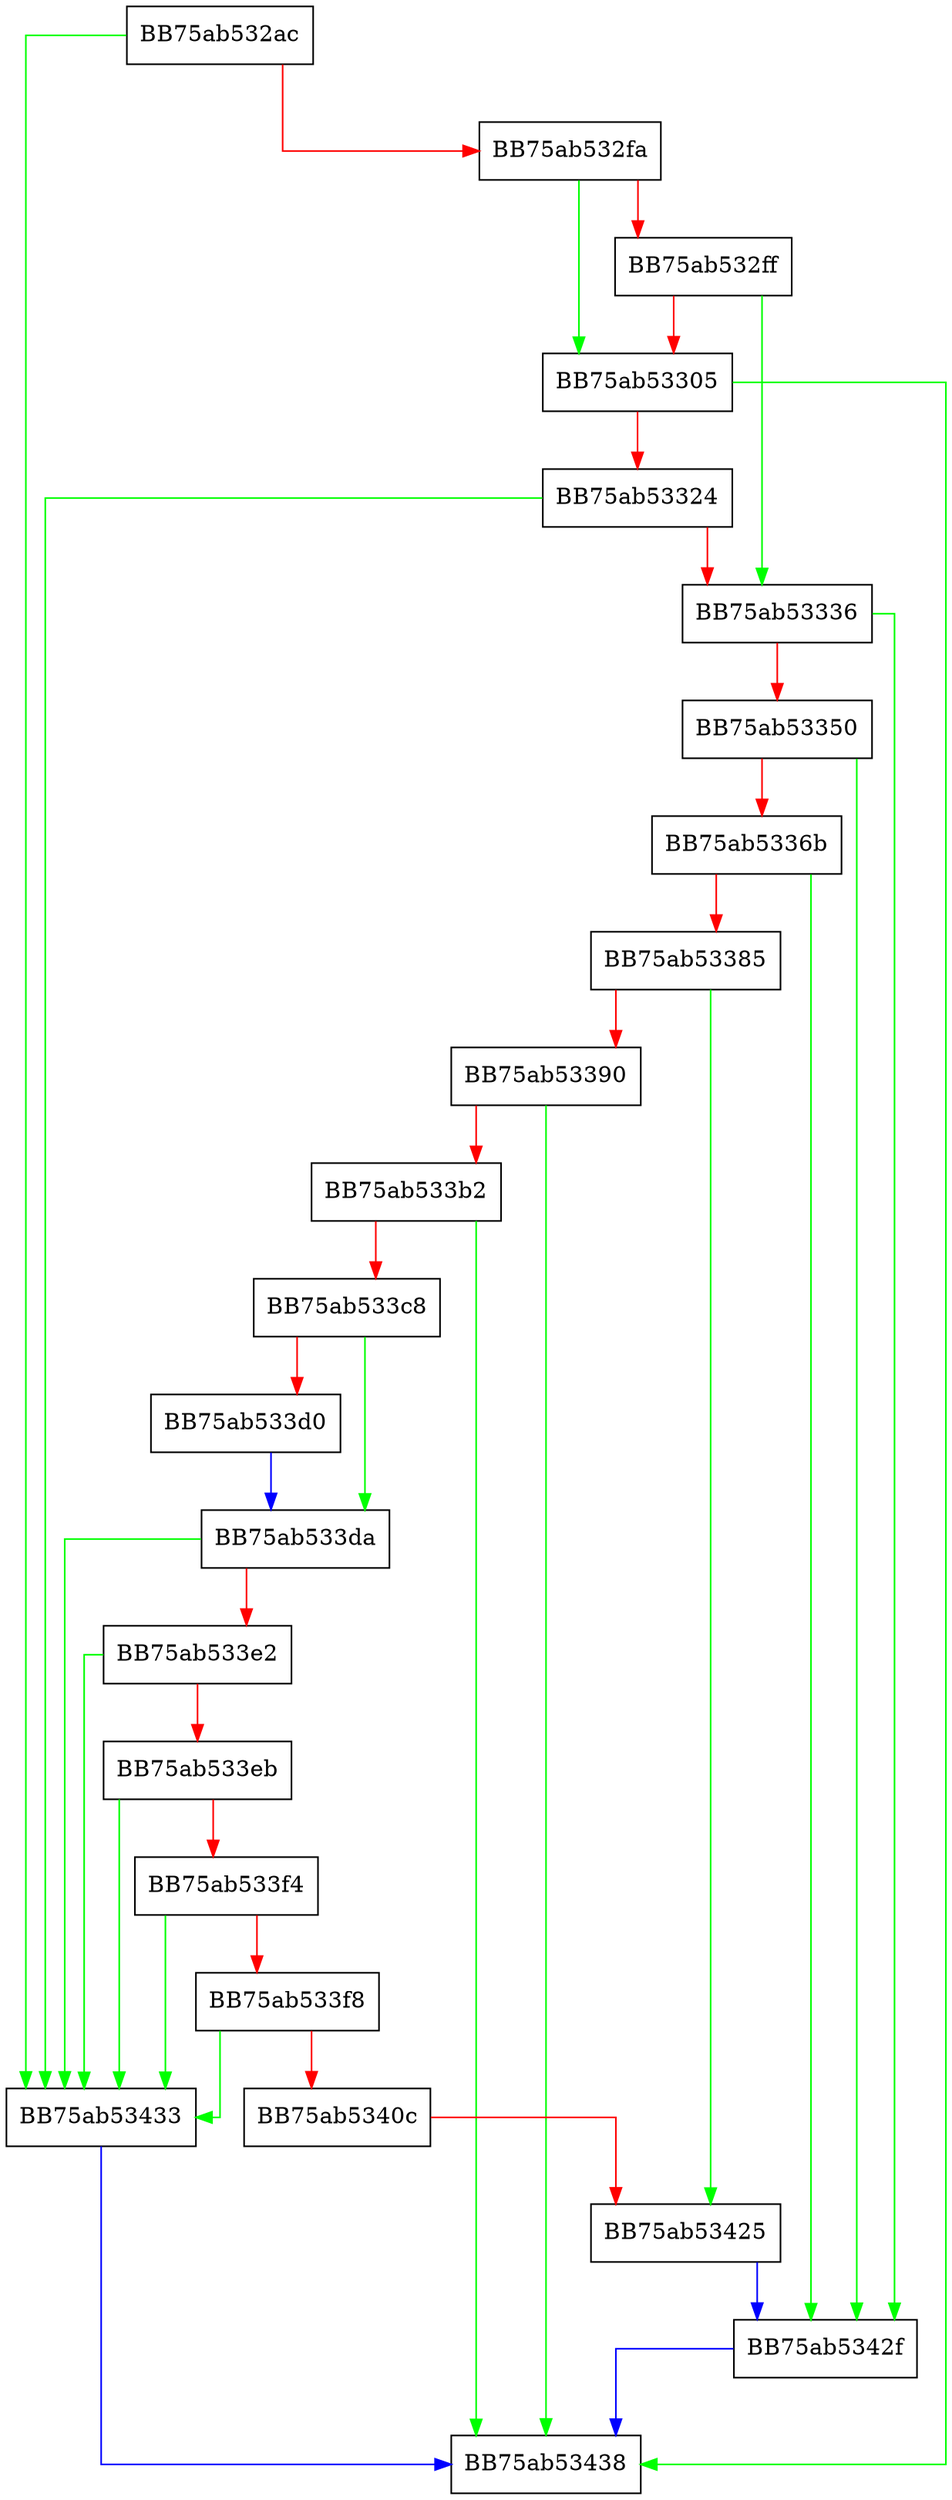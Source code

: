digraph readJournalHdr {
  node [shape="box"];
  graph [splines=ortho];
  BB75ab532ac -> BB75ab53433 [color="green"];
  BB75ab532ac -> BB75ab532fa [color="red"];
  BB75ab532fa -> BB75ab53305 [color="green"];
  BB75ab532fa -> BB75ab532ff [color="red"];
  BB75ab532ff -> BB75ab53336 [color="green"];
  BB75ab532ff -> BB75ab53305 [color="red"];
  BB75ab53305 -> BB75ab53438 [color="green"];
  BB75ab53305 -> BB75ab53324 [color="red"];
  BB75ab53324 -> BB75ab53433 [color="green"];
  BB75ab53324 -> BB75ab53336 [color="red"];
  BB75ab53336 -> BB75ab5342f [color="green"];
  BB75ab53336 -> BB75ab53350 [color="red"];
  BB75ab53350 -> BB75ab5342f [color="green"];
  BB75ab53350 -> BB75ab5336b [color="red"];
  BB75ab5336b -> BB75ab5342f [color="green"];
  BB75ab5336b -> BB75ab53385 [color="red"];
  BB75ab53385 -> BB75ab53425 [color="green"];
  BB75ab53385 -> BB75ab53390 [color="red"];
  BB75ab53390 -> BB75ab53438 [color="green"];
  BB75ab53390 -> BB75ab533b2 [color="red"];
  BB75ab533b2 -> BB75ab53438 [color="green"];
  BB75ab533b2 -> BB75ab533c8 [color="red"];
  BB75ab533c8 -> BB75ab533da [color="green"];
  BB75ab533c8 -> BB75ab533d0 [color="red"];
  BB75ab533d0 -> BB75ab533da [color="blue"];
  BB75ab533da -> BB75ab53433 [color="green"];
  BB75ab533da -> BB75ab533e2 [color="red"];
  BB75ab533e2 -> BB75ab53433 [color="green"];
  BB75ab533e2 -> BB75ab533eb [color="red"];
  BB75ab533eb -> BB75ab53433 [color="green"];
  BB75ab533eb -> BB75ab533f4 [color="red"];
  BB75ab533f4 -> BB75ab53433 [color="green"];
  BB75ab533f4 -> BB75ab533f8 [color="red"];
  BB75ab533f8 -> BB75ab53433 [color="green"];
  BB75ab533f8 -> BB75ab5340c [color="red"];
  BB75ab5340c -> BB75ab53425 [color="red"];
  BB75ab53425 -> BB75ab5342f [color="blue"];
  BB75ab5342f -> BB75ab53438 [color="blue"];
  BB75ab53433 -> BB75ab53438 [color="blue"];
}